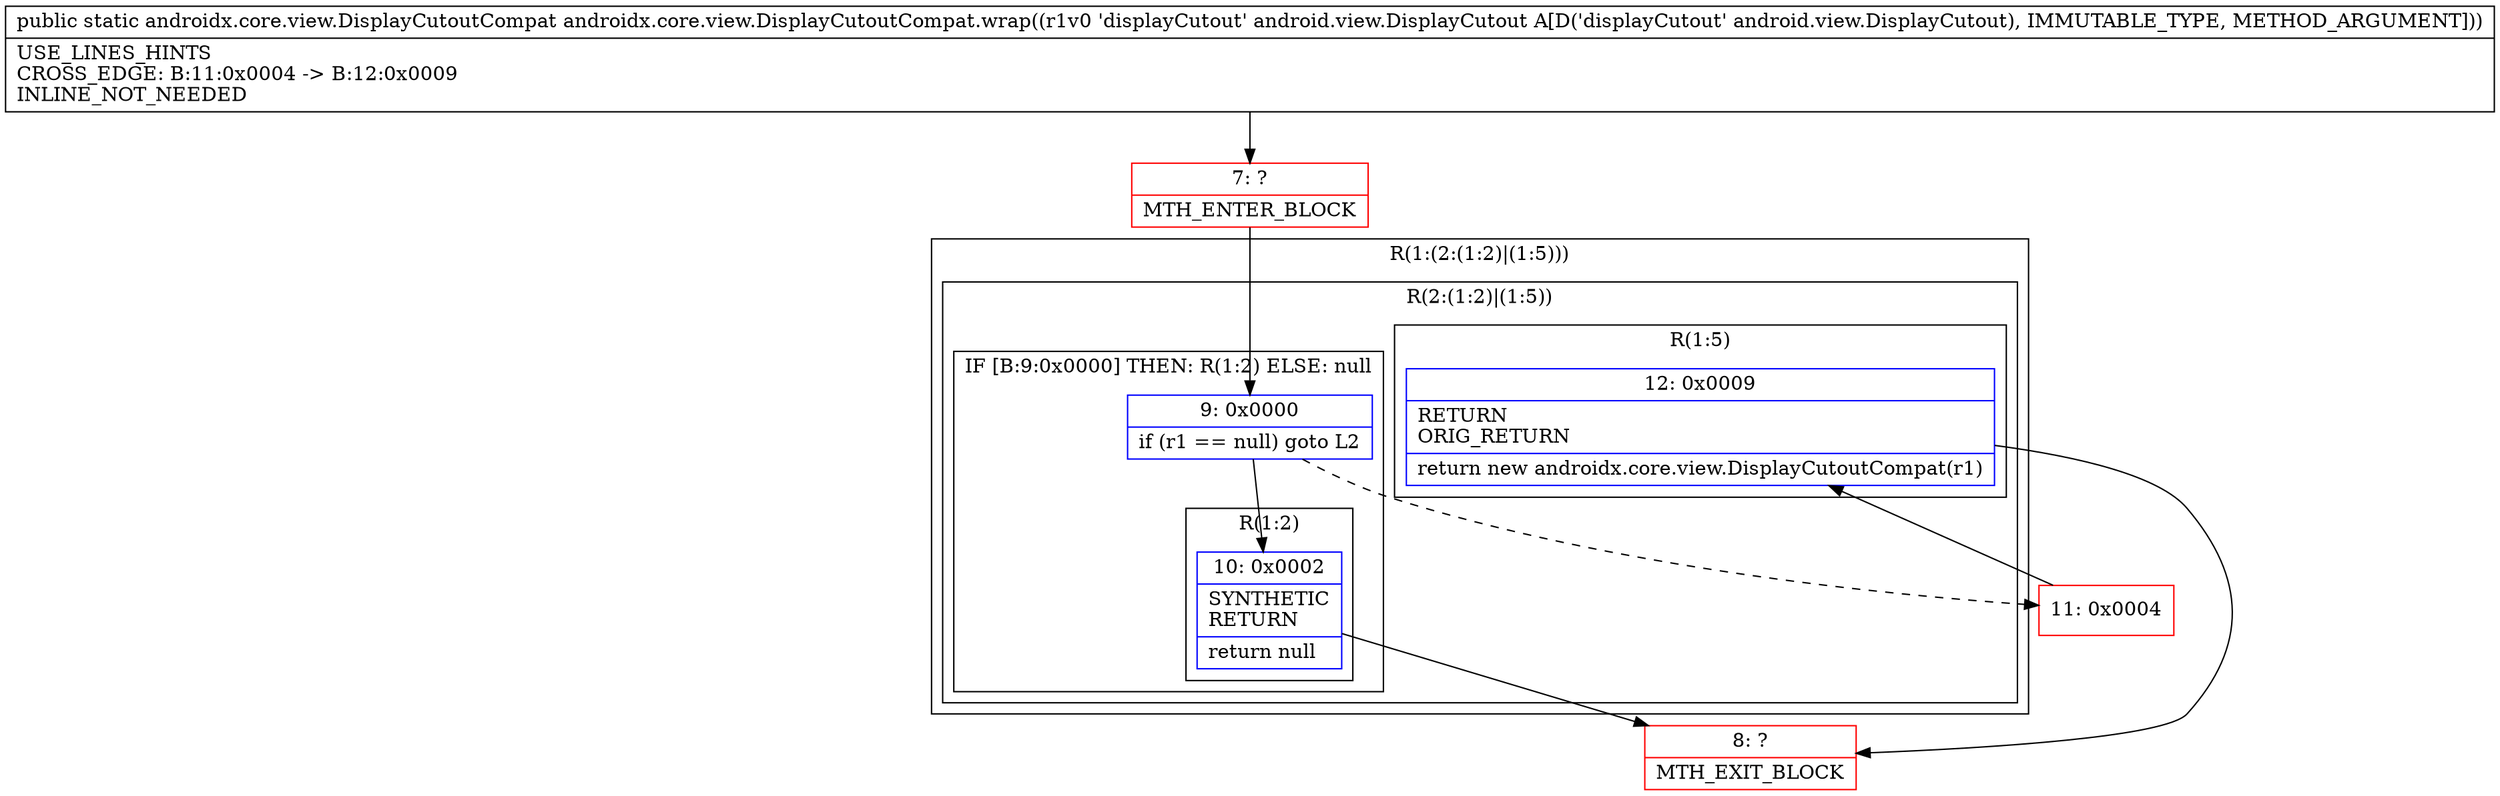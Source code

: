 digraph "CFG forandroidx.core.view.DisplayCutoutCompat.wrap(Landroid\/view\/DisplayCutout;)Landroidx\/core\/view\/DisplayCutoutCompat;" {
subgraph cluster_Region_780806225 {
label = "R(1:(2:(1:2)|(1:5)))";
node [shape=record,color=blue];
subgraph cluster_Region_1750098009 {
label = "R(2:(1:2)|(1:5))";
node [shape=record,color=blue];
subgraph cluster_IfRegion_306138395 {
label = "IF [B:9:0x0000] THEN: R(1:2) ELSE: null";
node [shape=record,color=blue];
Node_9 [shape=record,label="{9\:\ 0x0000|if (r1 == null) goto L2\l}"];
subgraph cluster_Region_373694489 {
label = "R(1:2)";
node [shape=record,color=blue];
Node_10 [shape=record,label="{10\:\ 0x0002|SYNTHETIC\lRETURN\l|return null\l}"];
}
}
subgraph cluster_Region_1777420832 {
label = "R(1:5)";
node [shape=record,color=blue];
Node_12 [shape=record,label="{12\:\ 0x0009|RETURN\lORIG_RETURN\l|return new androidx.core.view.DisplayCutoutCompat(r1)\l}"];
}
}
}
Node_7 [shape=record,color=red,label="{7\:\ ?|MTH_ENTER_BLOCK\l}"];
Node_8 [shape=record,color=red,label="{8\:\ ?|MTH_EXIT_BLOCK\l}"];
Node_11 [shape=record,color=red,label="{11\:\ 0x0004}"];
MethodNode[shape=record,label="{public static androidx.core.view.DisplayCutoutCompat androidx.core.view.DisplayCutoutCompat.wrap((r1v0 'displayCutout' android.view.DisplayCutout A[D('displayCutout' android.view.DisplayCutout), IMMUTABLE_TYPE, METHOD_ARGUMENT]))  | USE_LINES_HINTS\lCROSS_EDGE: B:11:0x0004 \-\> B:12:0x0009\lINLINE_NOT_NEEDED\l}"];
MethodNode -> Node_7;Node_9 -> Node_10;
Node_9 -> Node_11[style=dashed];
Node_10 -> Node_8;
Node_12 -> Node_8;
Node_7 -> Node_9;
Node_11 -> Node_12;
}


